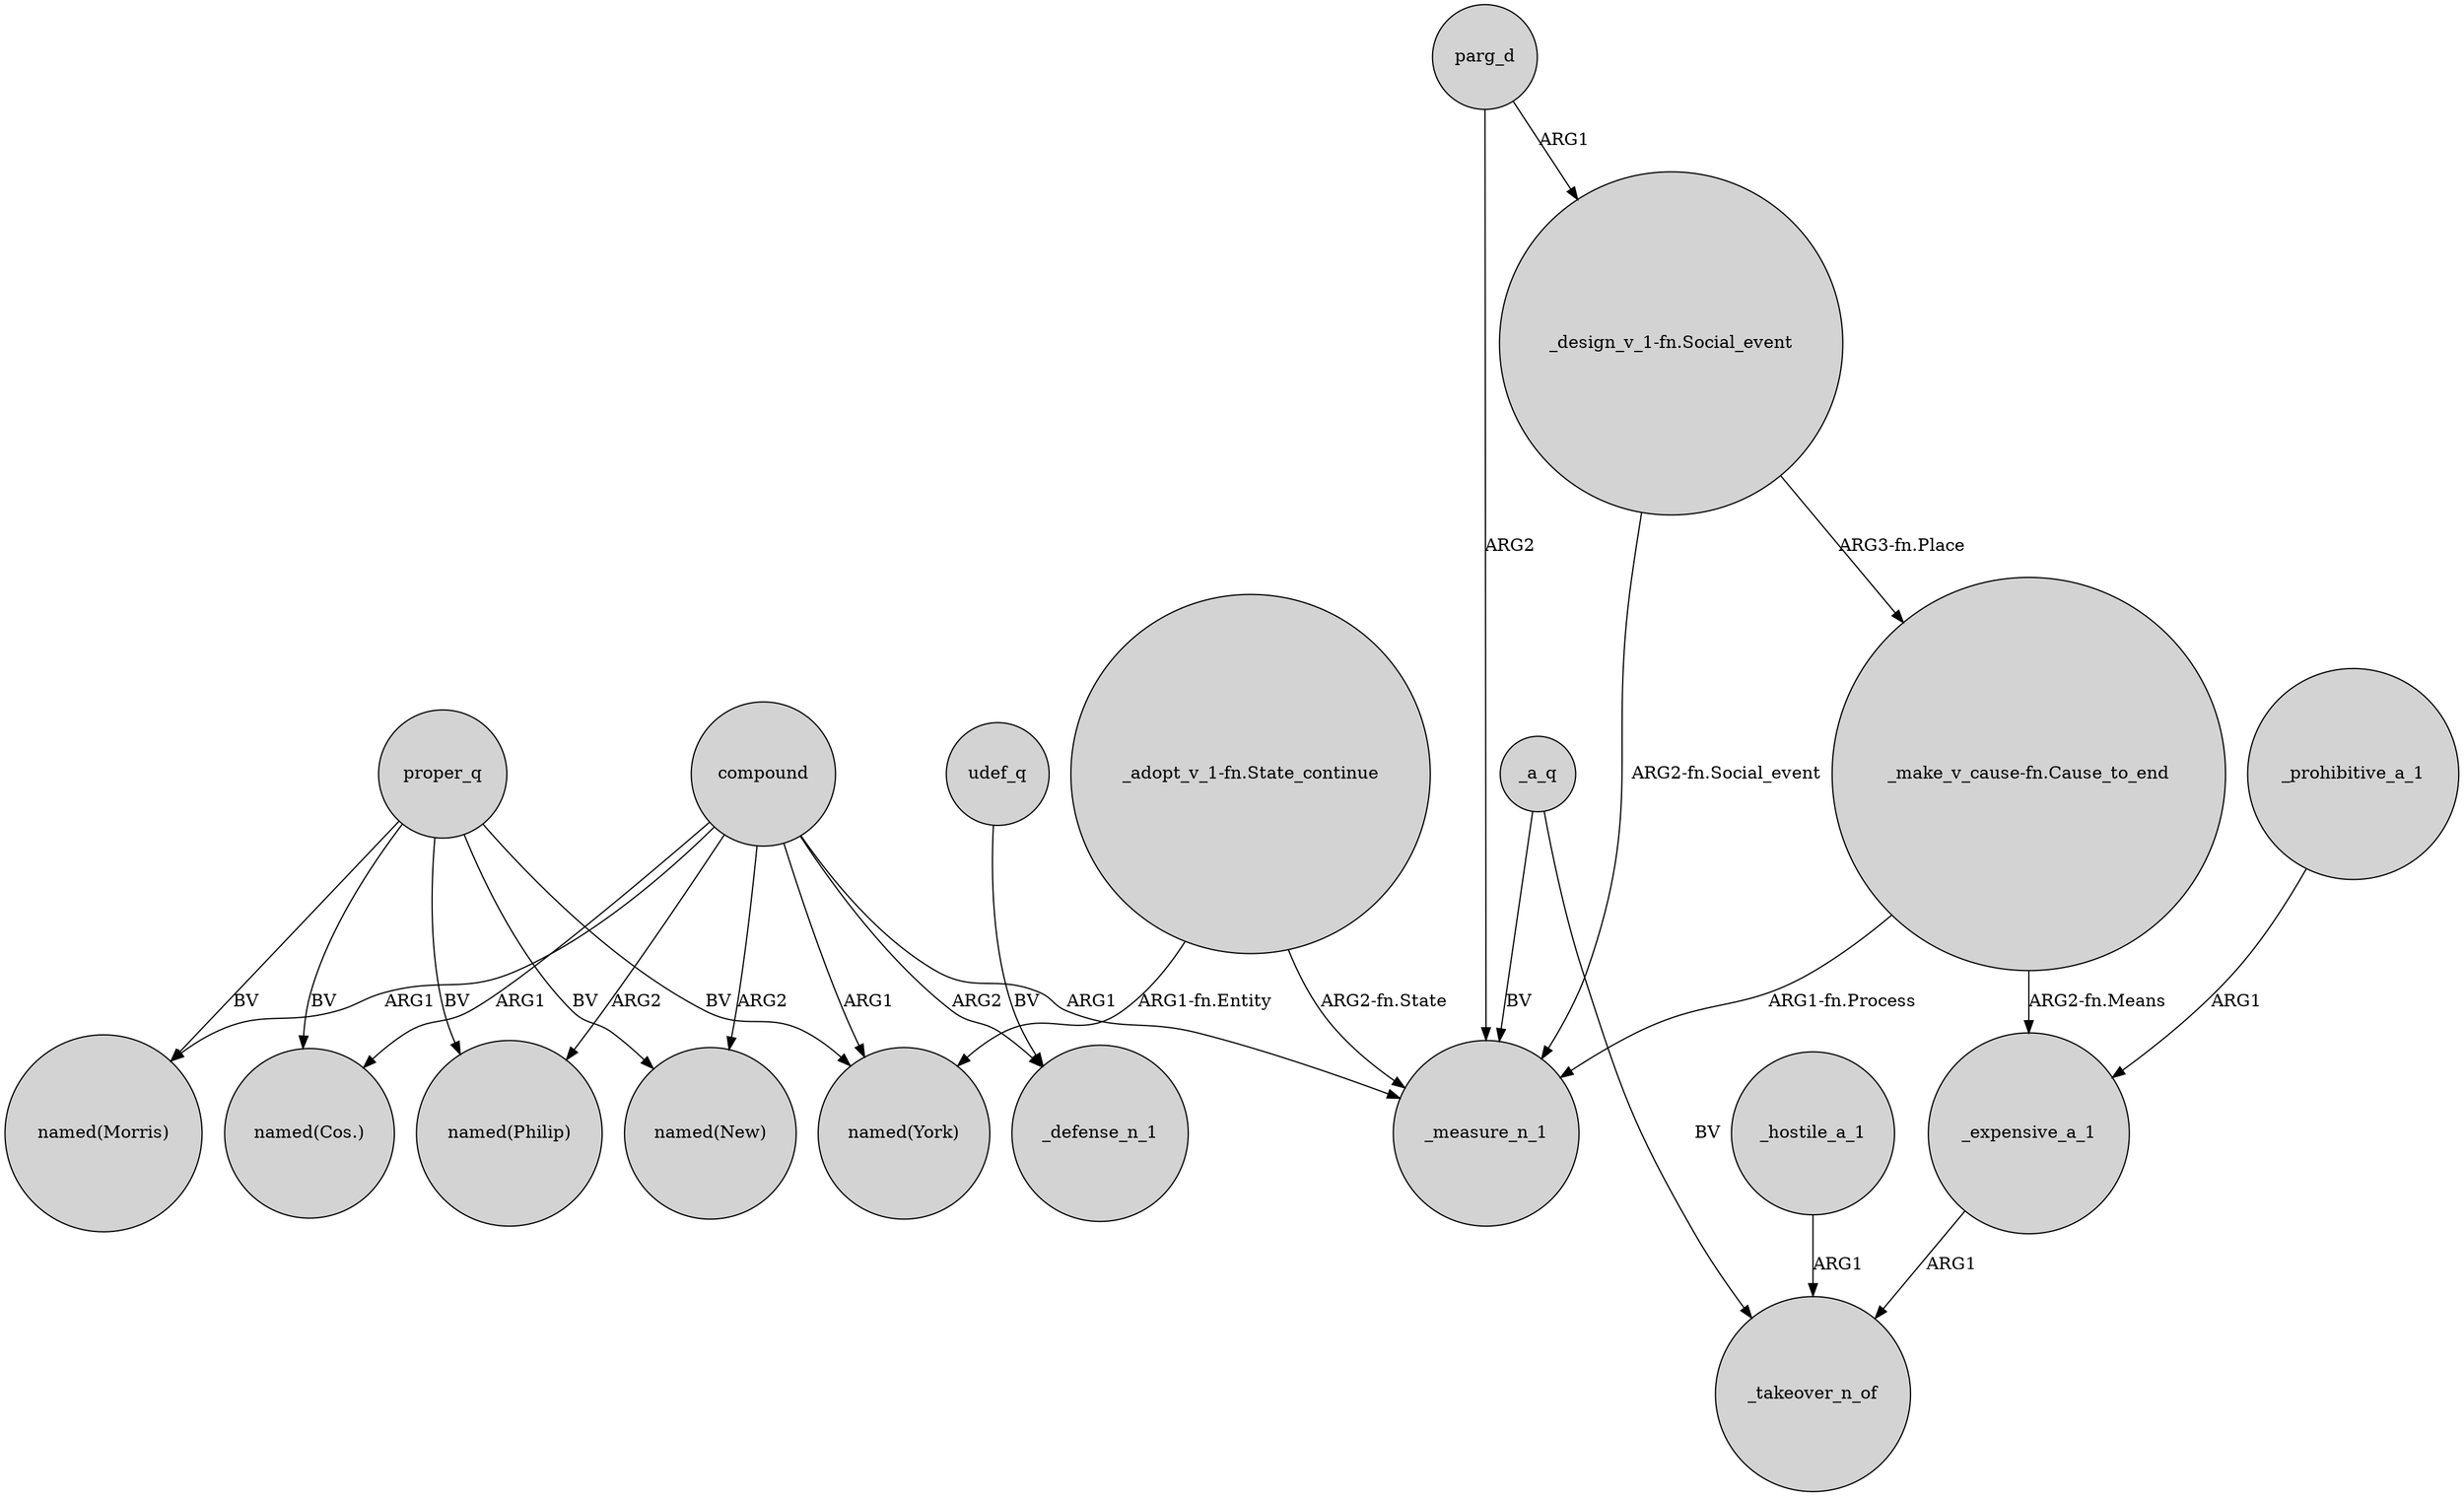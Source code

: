 digraph {
	node [shape=circle style=filled]
	proper_q -> "named(Philip)" [label=BV]
	proper_q -> "named(Cos.)" [label=BV]
	compound -> "named(New)" [label=ARG2]
	proper_q -> "named(New)" [label=BV]
	"_adopt_v_1-fn.State_continue" -> "named(York)" [label="ARG1-fn.Entity"]
	compound -> "named(Cos.)" [label=ARG1]
	udef_q -> _defense_n_1 [label=BV]
	compound -> "named(Morris)" [label=ARG1]
	compound -> _measure_n_1 [label=ARG1]
	_hostile_a_1 -> _takeover_n_of [label=ARG1]
	proper_q -> "named(York)" [label=BV]
	parg_d -> "_design_v_1-fn.Social_event" [label=ARG1]
	_prohibitive_a_1 -> _expensive_a_1 [label=ARG1]
	"_adopt_v_1-fn.State_continue" -> _measure_n_1 [label="ARG2-fn.State"]
	_expensive_a_1 -> _takeover_n_of [label=ARG1]
	"_make_v_cause-fn.Cause_to_end" -> _measure_n_1 [label="ARG1-fn.Process"]
	_a_q -> _measure_n_1 [label=BV]
	_a_q -> _takeover_n_of [label=BV]
	parg_d -> _measure_n_1 [label=ARG2]
	compound -> _defense_n_1 [label=ARG2]
	compound -> "named(York)" [label=ARG1]
	"_design_v_1-fn.Social_event" -> _measure_n_1 [label="ARG2-fn.Social_event"]
	"_design_v_1-fn.Social_event" -> "_make_v_cause-fn.Cause_to_end" [label="ARG3-fn.Place"]
	compound -> "named(Philip)" [label=ARG2]
	"_make_v_cause-fn.Cause_to_end" -> _expensive_a_1 [label="ARG2-fn.Means"]
	proper_q -> "named(Morris)" [label=BV]
}
